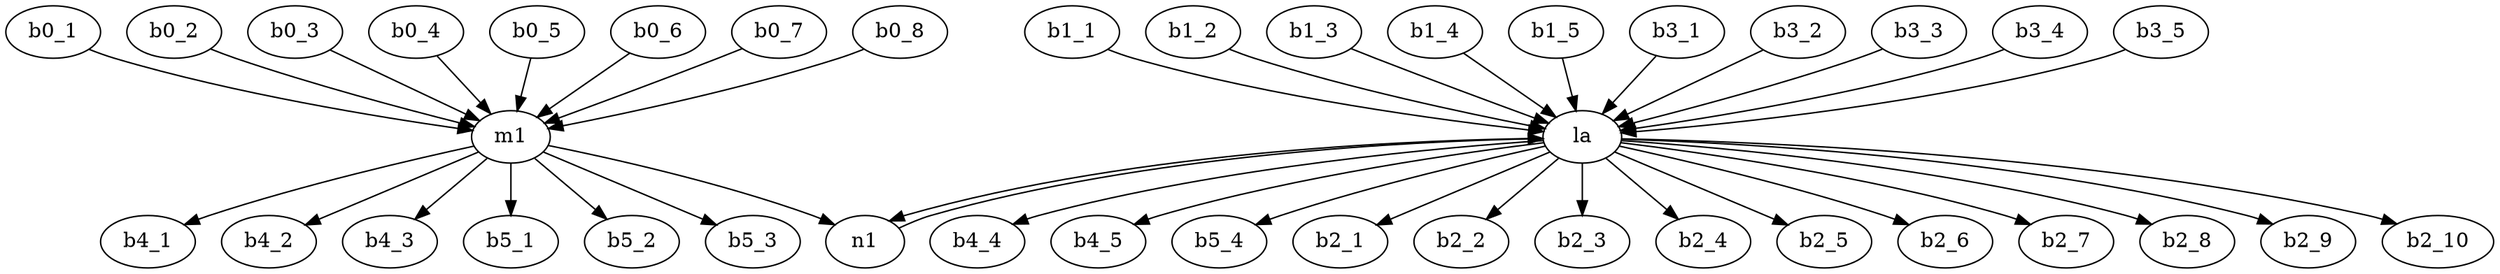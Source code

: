 digraph "" {
	la -> n1 [key=0,
	connection_id=c3,
	connection_ref="{'name': 'c3', 'ID': 'c3', 'entity': 'CHANNEL', 'params': {'data': {'channelWidth': 100, 'connectionSpacing': 1000}}, 'source': {'_\
component': 'la', '_port': '1'}, 'sinks': [{'_component': 'n1', '_port': '1'}], 'layer': {'_id': '0', 'name': 'FLOW_0', 'type': '\
FLOW', 'group': '0', 'params': {'data': {}}}, '_paths': []}",
	sink_port="{'_component': 'n1', '_port': '1'}",
	source_port="{'_component': 'la', '_port': '1'}"];
la -> b4_4 [key=0,
connection_id=cca,
connection_ref="{'name': 'cca', 'ID': 'cca', 'entity': 'CHANNEL', 'params': {'data': {'channelWidth': 50, 'connectionSpacing': 1000}}, 'source': {'_\
component': 'la', '_port': '24'}, 'sinks': [{'_component': 'b4_4', '_port': '1'}], 'layer': {'_id': '1', 'name': 'FLOW_0', 'type': '\
CONTROL', 'group': '0', 'params': {'data': {}}}, '_paths': []}",
sink_port="{'_component': 'b4_4', '_port': '1'}",
source_port="{'_component': 'la', '_port': '24'}"];
la -> b4_5 [key=0,
connection_id=ccb,
connection_ref="{'name': 'ccb', 'ID': 'ccb', 'entity': 'CHANNEL', 'params': {'data': {'channelWidth': 50, 'connectionSpacing': 1000}}, 'source': {'_\
component': 'la', '_port': '25'}, 'sinks': [{'_component': 'b4_5', '_port': '1'}], 'layer': {'_id': '1', 'name': 'FLOW_0', 'type': '\
CONTROL', 'group': '0', 'params': {'data': {}}}, '_paths': []}",
sink_port="{'_component': 'b4_5', '_port': '1'}",
source_port="{'_component': 'la', '_port': '25'}"];
la -> b5_4 [key=0,
connection_id=ccc,
connection_ref="{'name': 'ccc', 'ID': 'ccc', 'entity': 'CHANNEL', 'params': {'data': {'channelWidth': 50, 'connectionSpacing': 1000}}, 'source': {'_\
component': 'la', '_port': '26'}, 'sinks': [{'_component': 'b5_4', '_port': '1'}], 'layer': {'_id': '1', 'name': 'FLOW_0', 'type': '\
CONTROL', 'group': '0', 'params': {'data': {}}}, '_paths': []}",
sink_port="{'_component': 'b5_4', '_port': '1'}",
source_port="{'_component': 'la', '_port': '26'}"];
la -> b2_1 [key=0,
connection_id=cc6,
connection_ref="{'name': 'cc6', 'ID': 'cc6', 'entity': 'CHANNEL', 'params': {'data': {'channelWidth': 50, 'connectionSpacing': 1000}}, 'source': {'_\
component': 'la', '_port': '9'}, 'sinks': [{'_component': 'b2_1', '_port': '1'}], 'layer': {'_id': '1', 'name': 'FLOW_0', 'type': '\
CONTROL', 'group': '0', 'params': {'data': {}}}, '_paths': []}",
sink_port="{'_component': 'b2_1', '_port': '1'}",
source_port="{'_component': 'la', '_port': '9'}"];
la -> b2_2 [key=0,
connection_id=cc7,
connection_ref="{'name': 'cc7', 'ID': 'cc7', 'entity': 'CHANNEL', 'params': {'data': {'channelWidth': 50, 'connectionSpacing': 1000}}, 'source': {'_\
component': 'la', '_port': '10'}, 'sinks': [{'_component': 'b2_2', '_port': '1'}], 'layer': {'_id': '1', 'name': 'FLOW_0', 'type': '\
CONTROL', 'group': '0', 'params': {'data': {}}}, '_paths': []}",
sink_port="{'_component': 'b2_2', '_port': '1'}",
source_port="{'_component': 'la', '_port': '10'}"];
la -> b2_3 [key=0,
connection_id=cc8,
connection_ref="{'name': 'cc8', 'ID': 'cc8', 'entity': 'CHANNEL', 'params': {'data': {'channelWidth': 50, 'connectionSpacing': 1000}}, 'source': {'_\
component': 'la', '_port': '11'}, 'sinks': [{'_component': 'b2_3', '_port': '1'}], 'layer': {'_id': '1', 'name': 'FLOW_0', 'type': '\
CONTROL', 'group': '0', 'params': {'data': {}}}, '_paths': []}",
sink_port="{'_component': 'b2_3', '_port': '1'}",
source_port="{'_component': 'la', '_port': '11'}"];
la -> b2_4 [key=0,
connection_id=cc9,
connection_ref="{'name': 'cc9', 'ID': 'cc9', 'entity': 'CHANNEL', 'params': {'data': {'channelWidth': 50, 'connectionSpacing': 1000}}, 'source': {'_\
component': 'la', '_port': '12'}, 'sinks': [{'_component': 'b2_4', '_port': '1'}], 'layer': {'_id': '1', 'name': 'FLOW_0', 'type': '\
CONTROL', 'group': '0', 'params': {'data': {}}}, '_paths': []}",
sink_port="{'_component': 'b2_4', '_port': '1'}",
source_port="{'_component': 'la', '_port': '12'}"];
la -> b2_5 [key=0,
connection_id=cc10,
connection_ref="{'name': 'cc10', 'ID': 'cc10', 'entity': 'CHANNEL', 'params': {'data': {'channelWidth': 50, 'connectionSpacing': 1000}}, 'source': {'_\
component': 'la', '_port': '13'}, 'sinks': [{'_component': 'b2_5', '_port': '1'}], 'layer': {'_id': '1', 'name': 'FLOW_0', 'type': '\
CONTROL', 'group': '0', 'params': {'data': {}}}, '_paths': []}",
sink_port="{'_component': 'b2_5', '_port': '1'}",
source_port="{'_component': 'la', '_port': '13'}"];
la -> b2_6 [key=0,
connection_id=cc11,
connection_ref="{'name': 'cc11', 'ID': 'cc11', 'entity': 'CHANNEL', 'params': {'data': {'channelWidth': 50, 'connectionSpacing': 1000}}, 'source': {'_\
component': 'la', '_port': '14'}, 'sinks': [{'_component': 'b2_6', '_port': '1'}], 'layer': {'_id': '1', 'name': 'FLOW_0', 'type': '\
CONTROL', 'group': '0', 'params': {'data': {}}}, '_paths': []}",
sink_port="{'_component': 'b2_6', '_port': '1'}",
source_port="{'_component': 'la', '_port': '14'}"];
la -> b2_7 [key=0,
connection_id=cc12,
connection_ref="{'name': 'cc12', 'ID': 'cc12', 'entity': 'CHANNEL', 'params': {'data': {'channelWidth': 50, 'connectionSpacing': 1000}}, 'source': {'_\
component': 'la', '_port': '15'}, 'sinks': [{'_component': 'b2_7', '_port': '1'}], 'layer': {'_id': '1', 'name': 'FLOW_0', 'type': '\
CONTROL', 'group': '0', 'params': {'data': {}}}, '_paths': []}",
sink_port="{'_component': 'b2_7', '_port': '1'}",
source_port="{'_component': 'la', '_port': '15'}"];
la -> b2_8 [key=0,
connection_id=cc13,
connection_ref="{'name': 'cc13', 'ID': 'cc13', 'entity': 'CHANNEL', 'params': {'data': {'channelWidth': 50, 'connectionSpacing': 1000}}, 'source': {'_\
component': 'la', '_port': '16'}, 'sinks': [{'_component': 'b2_8', '_port': '1'}], 'layer': {'_id': '1', 'name': 'FLOW_0', 'type': '\
CONTROL', 'group': '0', 'params': {'data': {}}}, '_paths': []}",
sink_port="{'_component': 'b2_8', '_port': '1'}",
source_port="{'_component': 'la', '_port': '16'}"];
la -> b2_9 [key=0,
connection_id=cc14,
connection_ref="{'name': 'cc14', 'ID': 'cc14', 'entity': 'CHANNEL', 'params': {'data': {'channelWidth': 50, 'connectionSpacing': 1000}}, 'source': {'_\
component': 'la', '_port': '17'}, 'sinks': [{'_component': 'b2_9', '_port': '1'}], 'layer': {'_id': '1', 'name': 'FLOW_0', 'type': '\
CONTROL', 'group': '0', 'params': {'data': {}}}, '_paths': []}",
sink_port="{'_component': 'b2_9', '_port': '1'}",
source_port="{'_component': 'la', '_port': '17'}"];
la -> b2_10 [key=0,
connection_id=cc15,
connection_ref="{'name': 'cc15', 'ID': 'cc15', 'entity': 'CHANNEL', 'params': {'data': {'channelWidth': 50, 'connectionSpacing': 1000}}, 'source': {'_\
component': 'la', '_port': '18'}, 'sinks': [{'_component': 'b2_10', '_port': '1'}], 'layer': {'_id': '1', 'name': 'FLOW_0', 'type': '\
CONTROL', 'group': '0', 'params': {'data': {}}}, '_paths': []}",
sink_port="{'_component': 'b2_10', '_port': '1'}",
source_port="{'_component': 'la', '_port': '18'}"];
b0_1 -> m1 [key=0,
connection_id=c4,
connection_ref="{'name': 'c4', 'ID': 'c4', 'entity': 'CHANNEL', 'params': {'data': {'channelWidth': 100, 'connectionSpacing': 1000}}, 'source': {'_\
component': 'b0_1', '_port': '1'}, 'sinks': [{'_component': 'm1', '_port': '1'}], 'layer': {'_id': '0', 'name': 'FLOW_0', 'type': '\
FLOW', 'group': '0', 'params': {'data': {}}}, '_paths': []}",
sink_port="{'_component': 'm1', '_port': '1'}",
source_port="{'_component': 'b0_1', '_port': '1'}"];
b0_2 -> m1 [key=0,
connection_id=c5,
connection_ref="{'name': 'c5', 'ID': 'c5', 'entity': 'CHANNEL', 'params': {'data': {'channelWidth': 100, 'connectionSpacing': 1000}}, 'source': {'_\
component': 'b0_2', '_port': '1'}, 'sinks': [{'_component': 'm1', '_port': '2'}], 'layer': {'_id': '0', 'name': 'FLOW_0', 'type': '\
FLOW', 'group': '0', 'params': {'data': {}}}, '_paths': []}",
sink_port="{'_component': 'm1', '_port': '2'}",
source_port="{'_component': 'b0_2', '_port': '1'}"];
b0_3 -> m1 [key=0,
connection_id=c6,
connection_ref="{'name': 'c6', 'ID': 'c6', 'entity': 'CHANNEL', 'params': {'data': {'channelWidth': 100, 'connectionSpacing': 1000}}, 'source': {'_\
component': 'b0_3', '_port': '1'}, 'sinks': [{'_component': 'm1', '_port': '3'}], 'layer': {'_id': '0', 'name': 'FLOW_0', 'type': '\
FLOW', 'group': '0', 'params': {'data': {}}}, '_paths': []}",
sink_port="{'_component': 'm1', '_port': '3'}",
source_port="{'_component': 'b0_3', '_port': '1'}"];
b0_4 -> m1 [key=0,
connection_id=c7,
connection_ref="{'name': 'c7', 'ID': 'c7', 'entity': 'CHANNEL', 'params': {'data': {'channelWidth': 100, 'connectionSpacing': 1000}}, 'source': {'_\
component': 'b0_4', '_port': '1'}, 'sinks': [{'_component': 'm1', '_port': '4'}], 'layer': {'_id': '0', 'name': 'FLOW_0', 'type': '\
FLOW', 'group': '0', 'params': {'data': {}}}, '_paths': []}",
sink_port="{'_component': 'm1', '_port': '4'}",
source_port="{'_component': 'b0_4', '_port': '1'}"];
b0_5 -> m1 [key=0,
connection_id=c8,
connection_ref="{'name': 'c8', 'ID': 'c8', 'entity': 'CHANNEL', 'params': {'data': {'channelWidth': 100, 'connectionSpacing': 1000}}, 'source': {'_\
component': 'b0_5', '_port': '1'}, 'sinks': [{'_component': 'm1', '_port': '5'}], 'layer': {'_id': '0', 'name': 'FLOW_0', 'type': '\
FLOW', 'group': '0', 'params': {'data': {}}}, '_paths': []}",
sink_port="{'_component': 'm1', '_port': '5'}",
source_port="{'_component': 'b0_5', '_port': '1'}"];
b0_6 -> m1 [key=0,
connection_id=c9,
connection_ref="{'name': 'c9', 'ID': 'c9', 'entity': 'CHANNEL', 'params': {'data': {'channelWidth': 100, 'connectionSpacing': 1000}}, 'source': {'_\
component': 'b0_6', '_port': '1'}, 'sinks': [{'_component': 'm1', '_port': '6'}], 'layer': {'_id': '0', 'name': 'FLOW_0', 'type': '\
FLOW', 'group': '0', 'params': {'data': {}}}, '_paths': []}",
sink_port="{'_component': 'm1', '_port': '6'}",
source_port="{'_component': 'b0_6', '_port': '1'}"];
b0_7 -> m1 [key=0,
connection_id=c10,
connection_ref="{'name': 'c10', 'ID': 'c10', 'entity': 'CHANNEL', 'params': {'data': {'channelWidth': 100, 'connectionSpacing': 1000}}, 'source': {'_\
component': 'b0_7', '_port': '1'}, 'sinks': [{'_component': 'm1', '_port': '7'}], 'layer': {'_id': '0', 'name': 'FLOW_0', 'type': '\
FLOW', 'group': '0', 'params': {'data': {}}}, '_paths': []}",
sink_port="{'_component': 'm1', '_port': '7'}",
source_port="{'_component': 'b0_7', '_port': '1'}"];
b0_8 -> m1 [key=0,
connection_id=c11,
connection_ref="{'name': 'c11', 'ID': 'c11', 'entity': 'CHANNEL', 'params': {'data': {'channelWidth': 100, 'connectionSpacing': 1000}}, 'source': {'_\
component': 'b0_8', '_port': '1'}, 'sinks': [{'_component': 'm1', '_port': '8'}], 'layer': {'_id': '0', 'name': 'FLOW_0', 'type': '\
FLOW', 'group': '0', 'params': {'data': {}}}, '_paths': []}",
sink_port="{'_component': 'm1', '_port': '8'}",
source_port="{'_component': 'b0_8', '_port': '1'}"];
m1 -> n1 [key=0,
connection_id=c0,
connection_ref="{'name': 'c0', 'ID': 'c0', 'entity': 'CHANNEL', 'params': {'data': {'channelWidth': 100, 'connectionSpacing': 1000}}, 'source': {'_\
component': 'm1', '_port': '9'}, 'sinks': [{'_component': 'n1', '_port': '1'}], 'layer': {'_id': '0', 'name': 'FLOW_0', 'type': '\
FLOW', 'group': '0', 'params': {'data': {}}}, '_paths': []}",
sink_port="{'_component': 'n1', '_port': '1'}",
source_port="{'_component': 'm1', '_port': '9'}"];
m1 -> b4_1 [key=0,
connection_id=cc21,
connection_ref="{'name': 'cc21', 'ID': 'cc21', 'entity': 'CHANNEL', 'params': {'data': {'channelWidth': 50, 'connectionSpacing': 1000}}, 'source': {'_\
component': 'm1', '_port': '10'}, 'sinks': [{'_component': 'b4_1', '_port': '1'}], 'layer': {'_id': '1', 'name': 'FLOW_0', 'type': '\
CONTROL', 'group': '0', 'params': {'data': {}}}, '_paths': []}",
sink_port="{'_component': 'b4_1', '_port': '1'}",
source_port="{'_component': 'm1', '_port': '10'}"];
m1 -> b4_2 [key=0,
connection_id=cc23,
connection_ref="{'name': 'cc23', 'ID': 'cc23', 'entity': 'CHANNEL', 'params': {'data': {'channelWidth': 50, 'connectionSpacing': 1000}}, 'source': {'_\
component': 'm1', '_port': '12'}, 'sinks': [{'_component': 'b4_2', '_port': '1'}], 'layer': {'_id': '1', 'name': 'FLOW_0', 'type': '\
CONTROL', 'group': '0', 'params': {'data': {}}}, '_paths': []}",
sink_port="{'_component': 'b4_2', '_port': '1'}",
source_port="{'_component': 'm1', '_port': '12'}"];
m1 -> b4_3 [key=0,
connection_id=cc25,
connection_ref="{'name': 'cc25', 'ID': 'cc25', 'entity': 'CHANNEL', 'params': {'data': {'channelWidth': 50, 'connectionSpacing': 1000}}, 'source': {'_\
component': 'm1', '_port': '14'}, 'sinks': [{'_component': 'b4_3', '_port': '1'}], 'layer': {'_id': '1', 'name': 'FLOW_0', 'type': '\
CONTROL', 'group': '0', 'params': {'data': {}}}, '_paths': []}",
sink_port="{'_component': 'b4_3', '_port': '1'}",
source_port="{'_component': 'm1', '_port': '14'}"];
m1 -> b5_1 [key=0,
connection_id=cc22,
connection_ref="{'name': 'cc22', 'ID': 'cc22', 'entity': 'CHANNEL', 'params': {'data': {'channelWidth': 50, 'connectionSpacing': 1000}}, 'source': {'_\
component': 'm1', '_port': '11'}, 'sinks': [{'_component': 'b5_1', '_port': '1'}], 'layer': {'_id': '1', 'name': 'FLOW_0', 'type': '\
CONTROL', 'group': '0', 'params': {'data': {}}}, '_paths': []}",
sink_port="{'_component': 'b5_1', '_port': '1'}",
source_port="{'_component': 'm1', '_port': '11'}"];
m1 -> b5_2 [key=0,
connection_id=cc24,
connection_ref="{'name': 'cc24', 'ID': 'cc24', 'entity': 'CHANNEL', 'params': {'data': {'channelWidth': 50, 'connectionSpacing': 1000}}, 'source': {'_\
component': 'm1', '_port': '13'}, 'sinks': [{'_component': 'b5_2', '_port': '1'}], 'layer': {'_id': '1', 'name': 'FLOW_0', 'type': '\
CONTROL', 'group': '0', 'params': {'data': {}}}, '_paths': []}",
sink_port="{'_component': 'b5_2', '_port': '1'}",
source_port="{'_component': 'm1', '_port': '13'}"];
m1 -> b5_3 [key=0,
connection_id=cc26,
connection_ref="{'name': 'cc26', 'ID': 'cc26', 'entity': 'CHANNEL', 'params': {'data': {'channelWidth': 50, 'connectionSpacing': 1000}}, 'source': {'_\
component': 'm1', '_port': '15'}, 'sinks': [{'_component': 'b5_3', '_port': '1'}], 'layer': {'_id': '1', 'name': 'FLOW_0', 'type': '\
CONTROL', 'group': '0', 'params': {'data': {}}}, '_paths': []}",
sink_port="{'_component': 'b5_3', '_port': '1'}",
source_port="{'_component': 'm1', '_port': '15'}"];
n1 -> la [key=0,
connection_id=c2,
connection_ref="{'name': 'c2', 'ID': 'c2', 'entity': 'CHANNEL', 'params': {'data': {'channelWidth': 100, 'connectionSpacing': 1000}}, 'source': {'_\
component': 'n1', '_port': '1'}, 'sinks': [{'_component': 'la', '_port': '2'}], 'layer': {'_id': '0', 'name': 'FLOW_0', 'type': '\
FLOW', 'group': '0', 'params': {'data': {}}}, '_paths': []}",
sink_port="{'_component': 'la', '_port': '2'}",
source_port="{'_component': 'n1', '_port': '1'}"];
b1_1 -> la [key=0,
connection_id=cc1,
connection_ref="{'name': 'cc1', 'ID': 'cc1', 'entity': 'CHANNEL', 'params': {'data': {'channelWidth': 50, 'connectionSpacing': 1000}}, 'source': {'_\
component': 'b1_1', '_port': '1'}, 'sinks': [{'_component': 'la', '_port': '4'}], 'layer': {'_id': '1', 'name': 'FLOW_0', 'type': '\
CONTROL', 'group': '0', 'params': {'data': {}}}, '_paths': []}",
sink_port="{'_component': 'la', '_port': '4'}",
source_port="{'_component': 'b1_1', '_port': '1'}"];
b1_2 -> la [key=0,
connection_id=cc2,
connection_ref="{'name': 'cc2', 'ID': 'cc2', 'entity': 'CHANNEL', 'params': {'data': {'channelWidth': 50, 'connectionSpacing': 1000}}, 'source': {'_\
component': 'b1_2', '_port': '1'}, 'sinks': [{'_component': 'la', '_port': '5'}], 'layer': {'_id': '1', 'name': 'FLOW_0', 'type': '\
CONTROL', 'group': '0', 'params': {'data': {}}}, '_paths': []}",
sink_port="{'_component': 'la', '_port': '5'}",
source_port="{'_component': 'b1_2', '_port': '1'}"];
b1_3 -> la [key=0,
connection_id=cc3,
connection_ref="{'name': 'cc3', 'ID': 'cc3', 'entity': 'CHANNEL', 'params': {'data': {'channelWidth': 50, 'connectionSpacing': 1000}}, 'source': {'_\
component': 'b1_3', '_port': '1'}, 'sinks': [{'_component': 'la', '_port': '6'}], 'layer': {'_id': '1', 'name': 'FLOW_0', 'type': '\
CONTROL', 'group': '0', 'params': {'data': {}}}, '_paths': []}",
sink_port="{'_component': 'la', '_port': '6'}",
source_port="{'_component': 'b1_3', '_port': '1'}"];
b1_4 -> la [key=0,
connection_id=cc4,
connection_ref="{'name': 'cc4', 'ID': 'cc4', 'entity': 'CHANNEL', 'params': {'data': {'channelWidth': 50, 'connectionSpacing': 1000}}, 'source': {'_\
component': 'b1_4', '_port': '1'}, 'sinks': [{'_component': 'la', '_port': '7'}], 'layer': {'_id': '1', 'name': 'FLOW_0', 'type': '\
CONTROL', 'group': '0', 'params': {'data': {}}}, '_paths': []}",
sink_port="{'_component': 'la', '_port': '7'}",
source_port="{'_component': 'b1_4', '_port': '1'}"];
b1_5 -> la [key=0,
connection_id=cc5,
connection_ref="{'name': 'cc5', 'ID': 'cc5', 'entity': 'CHANNEL', 'params': {'data': {'channelWidth': 50, 'connectionSpacing': 1000}}, 'source': {'_\
component': 'b1_5', '_port': '1'}, 'sinks': [{'_component': 'la', '_port': '8'}], 'layer': {'_id': '1', 'name': 'FLOW_0', 'type': '\
CONTROL', 'group': '0', 'params': {'data': {}}}, '_paths': []}",
sink_port="{'_component': 'la', '_port': '8'}",
source_port="{'_component': 'b1_5', '_port': '1'}"];
b3_1 -> la [key=0,
connection_id=cc16,
connection_ref="{'name': 'cc16', 'ID': 'cc16', 'entity': 'CHANNEL', 'params': {'data': {'channelWidth': 50, 'connectionSpacing': 1000}}, 'source': {'_\
component': 'b3_1', '_port': '1'}, 'sinks': [{'_component': 'la', '_port': '19'}], 'layer': {'_id': '1', 'name': 'FLOW_0', 'type': '\
CONTROL', 'group': '0', 'params': {'data': {}}}, '_paths': []}",
sink_port="{'_component': 'la', '_port': '19'}",
source_port="{'_component': 'b3_1', '_port': '1'}"];
b3_2 -> la [key=0,
connection_id=cc17,
connection_ref="{'name': 'cc17', 'ID': 'cc17', 'entity': 'CHANNEL', 'params': {'data': {'channelWidth': 50, 'connectionSpacing': 1000}}, 'source': {'_\
component': 'b3_2', '_port': '1'}, 'sinks': [{'_component': 'la', '_port': '20'}], 'layer': {'_id': '1', 'name': 'FLOW_0', 'type': '\
CONTROL', 'group': '0', 'params': {'data': {}}}, '_paths': []}",
sink_port="{'_component': 'la', '_port': '20'}",
source_port="{'_component': 'b3_2', '_port': '1'}"];
b3_3 -> la [key=0,
connection_id=cc18,
connection_ref="{'name': 'cc18', 'ID': 'cc18', 'entity': 'CHANNEL', 'params': {'data': {'channelWidth': 50, 'connectionSpacing': 1000}}, 'source': {'_\
component': 'b3_3', '_port': '1'}, 'sinks': [{'_component': 'la', '_port': '21'}], 'layer': {'_id': '1', 'name': 'FLOW_0', 'type': '\
CONTROL', 'group': '0', 'params': {'data': {}}}, '_paths': []}",
sink_port="{'_component': 'la', '_port': '21'}",
source_port="{'_component': 'b3_3', '_port': '1'}"];
b3_4 -> la [key=0,
connection_id=cc19,
connection_ref="{'name': 'cc19', 'ID': 'cc19', 'entity': 'CHANNEL', 'params': {'data': {'channelWidth': 50, 'connectionSpacing': 1000}}, 'source': {'_\
component': 'b3_4', '_port': '1'}, 'sinks': [{'_component': 'la', '_port': '22'}], 'layer': {'_id': '1', 'name': 'FLOW_0', 'type': '\
CONTROL', 'group': '0', 'params': {'data': {}}}, '_paths': []}",
sink_port="{'_component': 'la', '_port': '22'}",
source_port="{'_component': 'b3_4', '_port': '1'}"];
b3_5 -> la [key=0,
connection_id=cc20,
connection_ref="{'name': 'cc20', 'ID': 'cc20', 'entity': 'CHANNEL', 'params': {'data': {'channelWidth': 50, 'connectionSpacing': 1000}}, 'source': {'_\
component': 'b3_5', '_port': '1'}, 'sinks': [{'_component': 'la', '_port': '23'}], 'layer': {'_id': '1', 'name': 'FLOW_0', 'type': '\
CONTROL', 'group': '0', 'params': {'data': {}}}, '_paths': []}",
sink_port="{'_component': 'la', '_port': '23'}",
source_port="{'_component': 'b3_5', '_port': '1'}"];
}
